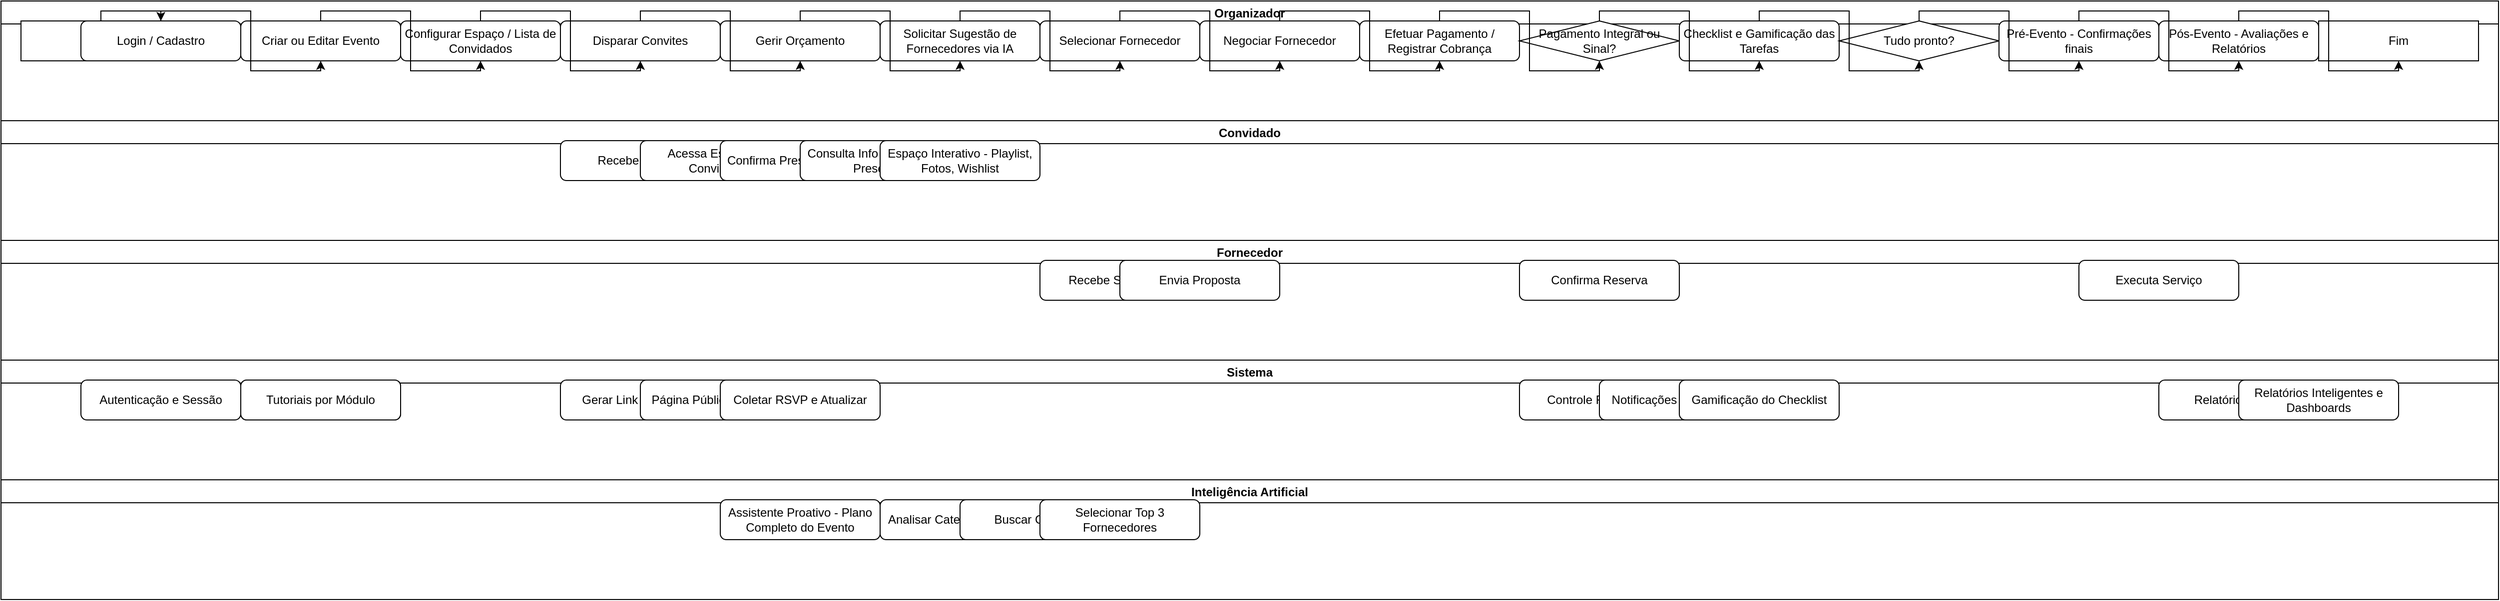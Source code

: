 
<mxfile>
  <diagram name="OrganizacaoEventoBPMN" id="0">
    <mxGraphModel dx="2500" dy="600" grid="1" gridSize="10" guides="1" tooltips="1" connect="1" arrows="1" fold="1"
      page="1" pageScale="1" pageWidth="850" pageHeight="1100" math="0" shadow="0">
      <root>
        <mxCell id="0"/>
        <mxCell id="1" parent="0"/>
        
    <mxCell id="pool1" value="Organizador" style="swimlane;horizontal=1;" vertex="1" parent="1">
      <mxGeometry x="0" y="0" width="2500" height="120" as="geometry"/>
    </mxCell>
    
    <mxCell id="pool2" value="Convidado" style="swimlane;horizontal=1;" vertex="1" parent="1">
      <mxGeometry x="0" y="120" width="2500" height="120" as="geometry"/>
    </mxCell>
    
    <mxCell id="pool3" value="Fornecedor" style="swimlane;horizontal=1;" vertex="1" parent="1">
      <mxGeometry x="0" y="240" width="2500" height="120" as="geometry"/>
    </mxCell>
    
    <mxCell id="pool4" value="Sistema" style="swimlane;horizontal=1;" vertex="1" parent="1">
      <mxGeometry x="0" y="360" width="2500" height="120" as="geometry"/>
    </mxCell>
    
    <mxCell id="pool5" value="Inteligência Artificial" style="swimlane;horizontal=1;" vertex="1" parent="1">
      <mxGeometry x="0" y="480" width="2500" height="120" as="geometry"/>
    </mxCell>
    
        
    <mxCell id="start" value="Início" style="ellipse;whiteSpace=wrap;html=1;aspect=fixed;shape=startEvent;" vertex="1" parent="pool1">
      <mxGeometry x="20" y="20" width="160" height="40" as="geometry"/>
    </mxCell>
    
    <mxCell id="A1" value="Login / Cadastro" style="rounded=1;whiteSpace=wrap;html=1;" vertex="1" parent="pool1">
      <mxGeometry x="80" y="20" width="160" height="40" as="geometry"/>
    </mxCell>
    
    <mxCell id="A2" value="Criar ou Editar Evento" style="rounded=1;whiteSpace=wrap;html=1;" vertex="1" parent="pool1">
      <mxGeometry x="240" y="20" width="160" height="40" as="geometry"/>
    </mxCell>
    
    <mxCell id="A3" value="Configurar Espaço / Lista de Convidados" style="rounded=1;whiteSpace=wrap;html=1;" vertex="1" parent="pool1">
      <mxGeometry x="400" y="20" width="160" height="40" as="geometry"/>
    </mxCell>
    
    <mxCell id="A4" value="Disparar Convites" style="rounded=1;whiteSpace=wrap;html=1;" vertex="1" parent="pool1">
      <mxGeometry x="560" y="20" width="160" height="40" as="geometry"/>
    </mxCell>
    
    <mxCell id="A5" value="Gerir Orçamento" style="rounded=1;whiteSpace=wrap;html=1;" vertex="1" parent="pool1">
      <mxGeometry x="720" y="20" width="160" height="40" as="geometry"/>
    </mxCell>
    
    <mxCell id="A6" value="Solicitar Sugestão de Fornecedores via IA" style="rounded=1;whiteSpace=wrap;html=1;" vertex="1" parent="pool1">
      <mxGeometry x="880" y="20" width="160" height="40" as="geometry"/>
    </mxCell>
    
    <mxCell id="A7" value="Selecionar Fornecedor" style="rounded=1;whiteSpace=wrap;html=1;" vertex="1" parent="pool1">
      <mxGeometry x="1040" y="20" width="160" height="40" as="geometry"/>
    </mxCell>
    
    <mxCell id="A8" value="Negociar Fornecedor" style="rounded=1;whiteSpace=wrap;html=1;" vertex="1" parent="pool1">
      <mxGeometry x="1200" y="20" width="160" height="40" as="geometry"/>
    </mxCell>
    
    <mxCell id="A9" value="Efetuar Pagamento / Registrar Cobrança" style="rounded=1;whiteSpace=wrap;html=1;" vertex="1" parent="pool1">
      <mxGeometry x="1360" y="20" width="160" height="40" as="geometry"/>
    </mxCell>
    
    <mxCell id="D1" value="Pagamento Integral ou Sinal?" style="rhombus;whiteSpace=wrap;html=1;" vertex="1" parent="pool1">
      <mxGeometry x="1520" y="20" width="160" height="40" as="geometry"/>
    </mxCell>
    
    <mxCell id="A10" value="Checklist e Gamificação das Tarefas" style="rounded=1;whiteSpace=wrap;html=1;" vertex="1" parent="pool1">
      <mxGeometry x="1680" y="20" width="160" height="40" as="geometry"/>
    </mxCell>
    
    <mxCell id="D2" value="Tudo pronto?" style="rhombus;whiteSpace=wrap;html=1;" vertex="1" parent="pool1">
      <mxGeometry x="1840" y="20" width="160" height="40" as="geometry"/>
    </mxCell>
    
    <mxCell id="A11" value="Pré-Evento - Confirmações finais" style="rounded=1;whiteSpace=wrap;html=1;" vertex="1" parent="pool1">
      <mxGeometry x="2000" y="20" width="160" height="40" as="geometry"/>
    </mxCell>
    
    <mxCell id="A12" value="Pós-Evento - Avaliações e Relatórios" style="rounded=1;whiteSpace=wrap;html=1;" vertex="1" parent="pool1">
      <mxGeometry x="2160" y="20" width="160" height="40" as="geometry"/>
    </mxCell>
    
    <mxCell id="end" value="Fim" style="ellipse;whiteSpace=wrap;html=1;aspect=fixed;shape=endEvent;" vertex="1" parent="pool1">
      <mxGeometry x="2320" y="20" width="160" height="40" as="geometry"/>
    </mxCell>
    
    <mxCell id="C1" value="Recebe Convite" style="rounded=1;whiteSpace=wrap;html=1;" vertex="1" parent="pool2">
      <mxGeometry x="560" y="20" width="160" height="40" as="geometry"/>
    </mxCell>
    
    <mxCell id="C2" value="Acessa Espaço dos Convidados" style="rounded=1;whiteSpace=wrap;html=1;" vertex="1" parent="pool2">
      <mxGeometry x="640" y="20" width="160" height="40" as="geometry"/>
    </mxCell>
    
    <mxCell id="C3" value="Confirma Presença - RSVP" style="rounded=1;whiteSpace=wrap;html=1;" vertex="1" parent="pool2">
      <mxGeometry x="720" y="20" width="160" height="40" as="geometry"/>
    </mxCell>
    
    <mxCell id="C4" value="Consulta Info - Data, Local, Presentes" style="rounded=1;whiteSpace=wrap;html=1;" vertex="1" parent="pool2">
      <mxGeometry x="800" y="20" width="160" height="40" as="geometry"/>
    </mxCell>
    
    <mxCell id="C5" value="Espaço Interativo - Playlist, Fotos, Wishlist" style="rounded=1;whiteSpace=wrap;html=1;" vertex="1" parent="pool2">
      <mxGeometry x="880" y="20" width="160" height="40" as="geometry"/>
    </mxCell>
    
    <mxCell id="F1" value="Recebe Solicitação" style="rounded=1;whiteSpace=wrap;html=1;" vertex="1" parent="pool3">
      <mxGeometry x="1040" y="20" width="160" height="40" as="geometry"/>
    </mxCell>
    
    <mxCell id="F2" value="Envia Proposta" style="rounded=1;whiteSpace=wrap;html=1;" vertex="1" parent="pool3">
      <mxGeometry x="1120" y="20" width="160" height="40" as="geometry"/>
    </mxCell>
    
    <mxCell id="F3" value="Confirma Reserva" style="rounded=1;whiteSpace=wrap;html=1;" vertex="1" parent="pool3">
      <mxGeometry x="1520" y="20" width="160" height="40" as="geometry"/>
    </mxCell>
    
    <mxCell id="F4" value="Executa Serviço" style="rounded=1;whiteSpace=wrap;html=1;" vertex="1" parent="pool3">
      <mxGeometry x="2080" y="20" width="160" height="40" as="geometry"/>
    </mxCell>
    
    <mxCell id="S1" value="Autenticação e Sessão" style="rounded=1;whiteSpace=wrap;html=1;" vertex="1" parent="pool4">
      <mxGeometry x="80" y="20" width="160" height="40" as="geometry"/>
    </mxCell>
    
    <mxCell id="S2" value="Persistência de Dados" style="rounded=1;whiteSpace=wrap;html=1;" vertex="1" parent="pool4">
      <mxGeometry x="240" y="20" width="160" height="40" as="geometry"/>
    </mxCell>
    
    <mxCell id="S3" value="Gerar Link do Convite" style="rounded=1;whiteSpace=wrap;html=1;" vertex="1" parent="pool4">
      <mxGeometry x="560" y="20" width="160" height="40" as="geometry"/>
    </mxCell>
    
    <mxCell id="S4" value="Página Pública do Evento" style="rounded=1;whiteSpace=wrap;html=1;" vertex="1" parent="pool4">
      <mxGeometry x="640" y="20" width="160" height="40" as="geometry"/>
    </mxCell>
    
    <mxCell id="S5" value="Coletar RSVP e Atualizar" style="rounded=1;whiteSpace=wrap;html=1;" vertex="1" parent="pool4">
      <mxGeometry x="720" y="20" width="160" height="40" as="geometry"/>
    </mxCell>
    
    <mxCell id="S6" value="Controle Financeiro" style="rounded=1;whiteSpace=wrap;html=1;" vertex="1" parent="pool4">
      <mxGeometry x="1520" y="20" width="160" height="40" as="geometry"/>
    </mxCell>
    
    <mxCell id="S7" value="Notificações e Lembretes" style="rounded=1;whiteSpace=wrap;html=1;" vertex="1" parent="pool4">
      <mxGeometry x="1600" y="20" width="160" height="40" as="geometry"/>
    </mxCell>
    
    <mxCell id="S8" value="Tutoriais por Módulo" style="rounded=1;whiteSpace=wrap;html=1;" vertex="1" parent="pool4">
      <mxGeometry x="240" y="20" width="160" height="40" as="geometry"/>
    </mxCell>
    
    <mxCell id="S9" value="Relatórios / KPIs" style="rounded=1;whiteSpace=wrap;html=1;" vertex="1" parent="pool4">
      <mxGeometry x="2160" y="20" width="160" height="40" as="geometry"/>
    </mxCell>
    
    <mxCell id="S10" value="Relatórios Inteligentes e Dashboards" style="rounded=1;whiteSpace=wrap;html=1;" vertex="1" parent="pool4">
      <mxGeometry x="2240" y="20" width="160" height="40" as="geometry"/>
    </mxCell>
    
    <mxCell id="S11" value="Gamificação do Checklist" style="rounded=1;whiteSpace=wrap;html=1;" vertex="1" parent="pool4">
      <mxGeometry x="1680" y="20" width="160" height="40" as="geometry"/>
    </mxCell>
    
    <mxCell id="IA1" value="Analisar Categorias e Itens" style="rounded=1;whiteSpace=wrap;html=1;" vertex="1" parent="pool5">
      <mxGeometry x="880" y="20" width="160" height="40" as="geometry"/>
    </mxCell>
    
    <mxCell id="IA2" value="Buscar Cotações" style="rounded=1;whiteSpace=wrap;html=1;" vertex="1" parent="pool5">
      <mxGeometry x="960" y="20" width="160" height="40" as="geometry"/>
    </mxCell>
    
    <mxCell id="IA3" value="Selecionar Top 3 Fornecedores" style="rounded=1;whiteSpace=wrap;html=1;" vertex="1" parent="pool5">
      <mxGeometry x="1040" y="20" width="160" height="40" as="geometry"/>
    </mxCell>
    
    <mxCell id="IA4" value="Assistente Proativo - Plano Completo do Evento" style="rounded=1;whiteSpace=wrap;html=1;" vertex="1" parent="pool5">
      <mxGeometry x="720" y="20" width="160" height="40" as="geometry"/>
    </mxCell>
    
        
        <mxCell id="edge_0" style="edgeStyle=orthogonalEdgeStyle;rounded=0;" edge="1" source="start" target="A1" parent="1">
          <mxGeometry relative="1" as="geometry"/>
        </mxCell>
        
        <mxCell id="edge_1" style="edgeStyle=orthogonalEdgeStyle;rounded=0;" edge="1" source="A1" target="A2" parent="1">
          <mxGeometry relative="1" as="geometry"/>
        </mxCell>
        
        <mxCell id="edge_2" style="edgeStyle=orthogonalEdgeStyle;rounded=0;" edge="1" source="A2" target="A3" parent="1">
          <mxGeometry relative="1" as="geometry"/>
        </mxCell>
        
        <mxCell id="edge_3" style="edgeStyle=orthogonalEdgeStyle;rounded=0;" edge="1" source="A3" target="A4" parent="1">
          <mxGeometry relative="1" as="geometry"/>
        </mxCell>
        
        <mxCell id="edge_4" style="edgeStyle=orthogonalEdgeStyle;rounded=0;" edge="1" source="A4" target="A5" parent="1">
          <mxGeometry relative="1" as="geometry"/>
        </mxCell>
        
        <mxCell id="edge_5" style="edgeStyle=orthogonalEdgeStyle;rounded=0;" edge="1" source="A5" target="A6" parent="1">
          <mxGeometry relative="1" as="geometry"/>
        </mxCell>
        
        <mxCell id="edge_6" style="edgeStyle=orthogonalEdgeStyle;rounded=0;" edge="1" source="A6" target="A7" parent="1">
          <mxGeometry relative="1" as="geometry"/>
        </mxCell>
        
        <mxCell id="edge_7" style="edgeStyle=orthogonalEdgeStyle;rounded=0;" edge="1" source="A7" target="A8" parent="1">
          <mxGeometry relative="1" as="geometry"/>
        </mxCell>
        
        <mxCell id="edge_8" style="edgeStyle=orthogonalEdgeStyle;rounded=0;" edge="1" source="A8" target="A9" parent="1">
          <mxGeometry relative="1" as="geometry"/>
        </mxCell>
        
        <mxCell id="edge_9" style="edgeStyle=orthogonalEdgeStyle;rounded=0;" edge="1" source="A9" target="D1" parent="1">
          <mxGeometry relative="1" as="geometry"/>
        </mxCell>
        
        <mxCell id="edge_10" style="edgeStyle=orthogonalEdgeStyle;rounded=0;" edge="1" source="D1" target="A10" parent="1">
          <mxGeometry relative="1" as="geometry"/>
        </mxCell>
        
        <mxCell id="edge_11" style="edgeStyle=orthogonalEdgeStyle;rounded=0;" edge="1" source="A10" target="D2" parent="1">
          <mxGeometry relative="1" as="geometry"/>
        </mxCell>
        
        <mxCell id="edge_12" style="edgeStyle=orthogonalEdgeStyle;rounded=0;" edge="1" source="D2" target="A11" parent="1">
          <mxGeometry relative="1" as="geometry"/>
        </mxCell>
        
        <mxCell id="edge_13" style="edgeStyle=orthogonalEdgeStyle;rounded=0;" edge="1" source="A11" target="A12" parent="1">
          <mxGeometry relative="1" as="geometry"/>
        </mxCell>
        
        <mxCell id="edge_14" style="edgeStyle=orthogonalEdgeStyle;rounded=0;" edge="1" source="A12" target="end" parent="1">
          <mxGeometry relative="1" as="geometry"/>
        </mxCell>
        
      </root>
    </mxGraphModel>
  </diagram>
</mxfile>
